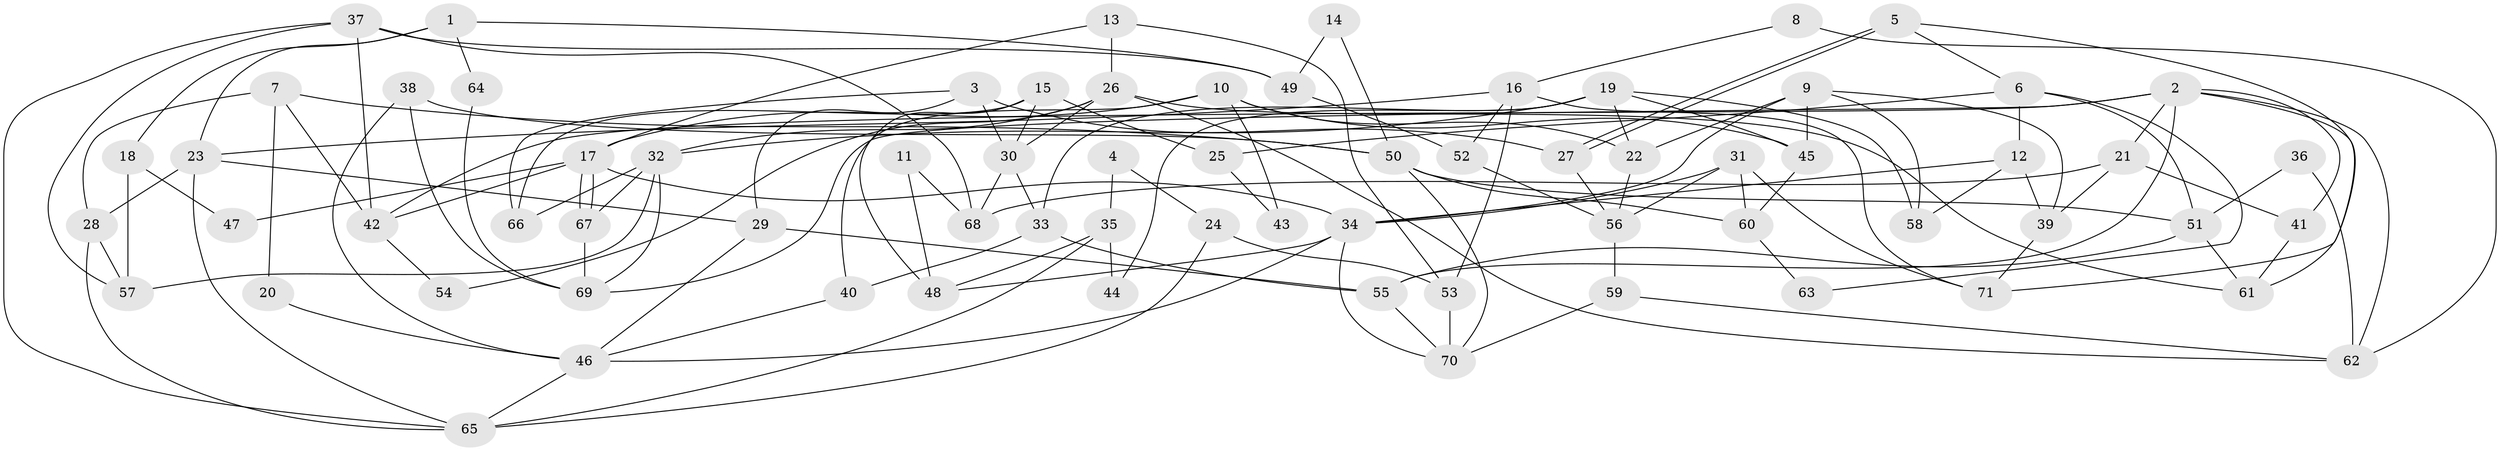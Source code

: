 // coarse degree distribution, {6: 0.20930232558139536, 7: 0.11627906976744186, 5: 0.16279069767441862, 4: 0.27906976744186046, 3: 0.09302325581395349, 2: 0.09302325581395349, 8: 0.046511627906976744}
// Generated by graph-tools (version 1.1) at 2025/37/03/04/25 23:37:12]
// undirected, 71 vertices, 142 edges
graph export_dot {
  node [color=gray90,style=filled];
  1;
  2;
  3;
  4;
  5;
  6;
  7;
  8;
  9;
  10;
  11;
  12;
  13;
  14;
  15;
  16;
  17;
  18;
  19;
  20;
  21;
  22;
  23;
  24;
  25;
  26;
  27;
  28;
  29;
  30;
  31;
  32;
  33;
  34;
  35;
  36;
  37;
  38;
  39;
  40;
  41;
  42;
  43;
  44;
  45;
  46;
  47;
  48;
  49;
  50;
  51;
  52;
  53;
  54;
  55;
  56;
  57;
  58;
  59;
  60;
  61;
  62;
  63;
  64;
  65;
  66;
  67;
  68;
  69;
  70;
  71;
  1 -- 49;
  1 -- 23;
  1 -- 18;
  1 -- 64;
  2 -- 55;
  2 -- 41;
  2 -- 21;
  2 -- 42;
  2 -- 61;
  2 -- 62;
  2 -- 69;
  3 -- 27;
  3 -- 30;
  3 -- 29;
  3 -- 66;
  4 -- 24;
  4 -- 35;
  5 -- 6;
  5 -- 27;
  5 -- 27;
  5 -- 71;
  6 -- 12;
  6 -- 51;
  6 -- 25;
  6 -- 63;
  7 -- 42;
  7 -- 50;
  7 -- 20;
  7 -- 28;
  8 -- 62;
  8 -- 16;
  9 -- 34;
  9 -- 45;
  9 -- 22;
  9 -- 39;
  9 -- 58;
  10 -- 22;
  10 -- 17;
  10 -- 40;
  10 -- 43;
  10 -- 45;
  11 -- 48;
  11 -- 68;
  12 -- 39;
  12 -- 34;
  12 -- 58;
  13 -- 26;
  13 -- 17;
  13 -- 53;
  14 -- 50;
  14 -- 49;
  15 -- 66;
  15 -- 30;
  15 -- 25;
  15 -- 48;
  16 -- 23;
  16 -- 71;
  16 -- 52;
  16 -- 53;
  17 -- 34;
  17 -- 67;
  17 -- 67;
  17 -- 42;
  17 -- 47;
  18 -- 57;
  18 -- 47;
  19 -- 58;
  19 -- 45;
  19 -- 22;
  19 -- 32;
  19 -- 33;
  19 -- 44;
  20 -- 46;
  21 -- 68;
  21 -- 39;
  21 -- 41;
  22 -- 56;
  23 -- 29;
  23 -- 28;
  23 -- 65;
  24 -- 53;
  24 -- 65;
  25 -- 43;
  26 -- 62;
  26 -- 32;
  26 -- 30;
  26 -- 54;
  26 -- 61;
  27 -- 56;
  28 -- 65;
  28 -- 57;
  29 -- 46;
  29 -- 55;
  30 -- 33;
  30 -- 68;
  31 -- 34;
  31 -- 71;
  31 -- 56;
  31 -- 60;
  32 -- 69;
  32 -- 57;
  32 -- 66;
  32 -- 67;
  33 -- 40;
  33 -- 55;
  34 -- 46;
  34 -- 70;
  34 -- 48;
  35 -- 48;
  35 -- 65;
  35 -- 44;
  36 -- 51;
  36 -- 62;
  37 -- 57;
  37 -- 42;
  37 -- 49;
  37 -- 65;
  37 -- 68;
  38 -- 50;
  38 -- 69;
  38 -- 46;
  39 -- 71;
  40 -- 46;
  41 -- 61;
  42 -- 54;
  45 -- 60;
  46 -- 65;
  49 -- 52;
  50 -- 51;
  50 -- 70;
  50 -- 60;
  51 -- 55;
  51 -- 61;
  52 -- 56;
  53 -- 70;
  55 -- 70;
  56 -- 59;
  59 -- 70;
  59 -- 62;
  60 -- 63;
  64 -- 69;
  67 -- 69;
}
